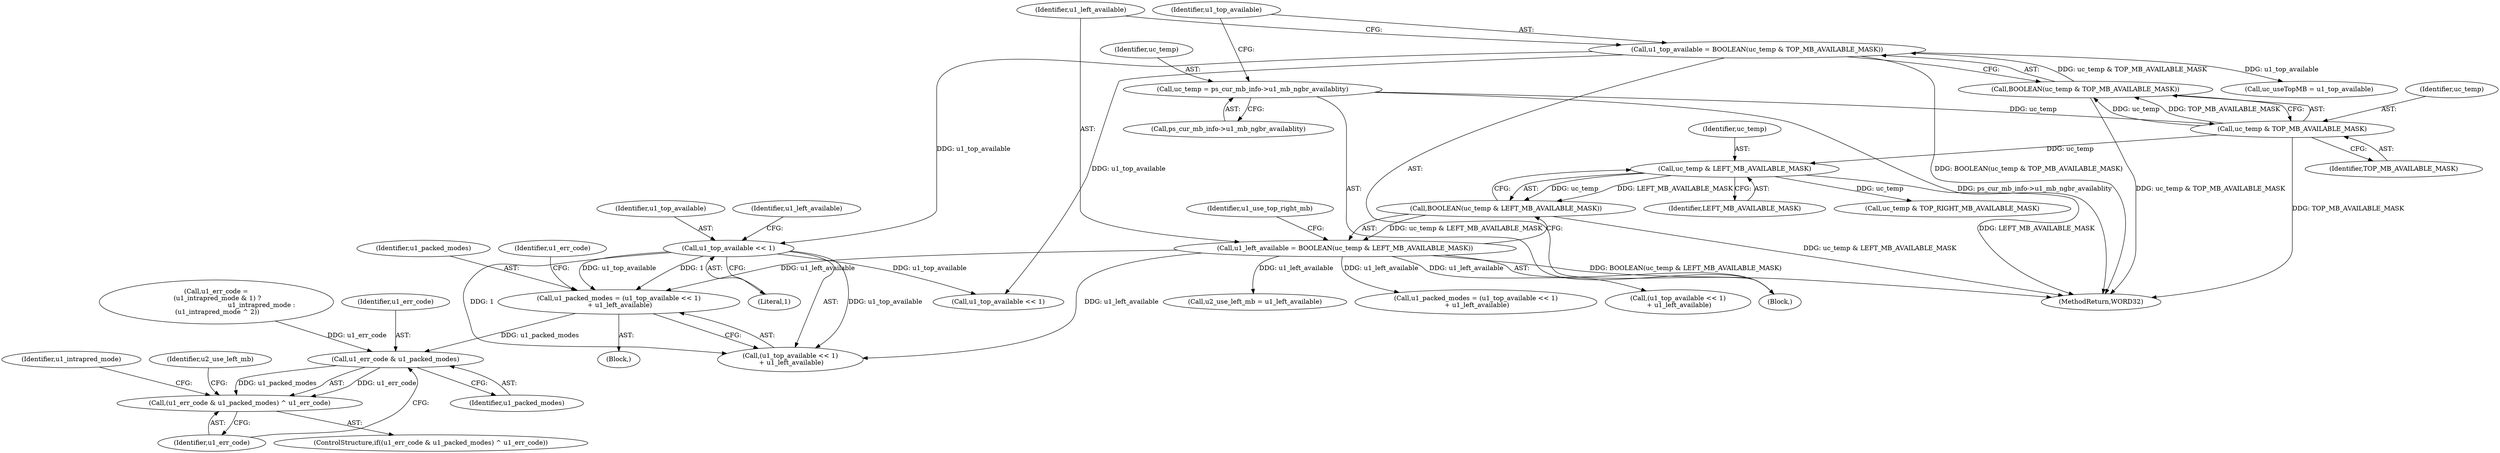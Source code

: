 digraph "0_Android_a583270e1c96d307469c83dc42bd3c5f1b9ef63f@integer" {
"1000796" [label="(Call,u1_packed_modes = (u1_top_available << 1)\n + u1_left_available)"];
"1000799" [label="(Call,u1_top_available << 1)"];
"1000257" [label="(Call,u1_top_available = BOOLEAN(uc_temp & TOP_MB_AVAILABLE_MASK))"];
"1000259" [label="(Call,BOOLEAN(uc_temp & TOP_MB_AVAILABLE_MASK))"];
"1000260" [label="(Call,uc_temp & TOP_MB_AVAILABLE_MASK)"];
"1000251" [label="(Call,uc_temp = ps_cur_mb_info->u1_mb_ngbr_availablity)"];
"1000264" [label="(Call,u1_left_available = BOOLEAN(uc_temp & LEFT_MB_AVAILABLE_MASK))"];
"1000266" [label="(Call,BOOLEAN(uc_temp & LEFT_MB_AVAILABLE_MASK))"];
"1000267" [label="(Call,uc_temp & LEFT_MB_AVAILABLE_MASK)"];
"1000816" [label="(Call,u1_err_code & u1_packed_modes)"];
"1000815" [label="(Call,(u1_err_code & u1_packed_modes) ^ u1_err_code)"];
"1000268" [label="(Identifier,uc_temp)"];
"1000817" [label="(Identifier,u1_err_code)"];
"1000260" [label="(Call,uc_temp & TOP_MB_AVAILABLE_MASK)"];
"1000269" [label="(Identifier,LEFT_MB_AVAILABLE_MASK)"];
"1003254" [label="(MethodReturn,WORD32)"];
"1000797" [label="(Identifier,u1_packed_modes)"];
"1000818" [label="(Identifier,u1_packed_modes)"];
"1000274" [label="(Call,uc_temp & TOP_RIGHT_MB_AVAILABLE_MASK)"];
"1000822" [label="(Identifier,u1_intrapred_mode)"];
"1000261" [label="(Identifier,uc_temp)"];
"1000814" [label="(ControlStructure,if((u1_err_code & u1_packed_modes) ^ u1_err_code))"];
"1000832" [label="(Identifier,u2_use_left_mb)"];
"1000253" [label="(Call,ps_cur_mb_info->u1_mb_ngbr_availablity)"];
"1000794" [label="(Block,)"];
"1000815" [label="(Call,(u1_err_code & u1_packed_modes) ^ u1_err_code)"];
"1000798" [label="(Call,(u1_top_available << 1)\n + u1_left_available)"];
"1000804" [label="(Call,u1_err_code =\n (u1_intrapred_mode & 1) ?\n                                            u1_intrapred_mode :\n (u1_intrapred_mode ^ 2))"];
"1000819" [label="(Identifier,u1_err_code)"];
"1002638" [label="(Call,(u1_top_available << 1)\n + u1_left_available)"];
"1000257" [label="(Call,u1_top_available = BOOLEAN(uc_temp & TOP_MB_AVAILABLE_MASK))"];
"1000259" [label="(Call,BOOLEAN(uc_temp & TOP_MB_AVAILABLE_MASK))"];
"1000816" [label="(Call,u1_err_code & u1_packed_modes)"];
"1000799" [label="(Call,u1_top_available << 1)"];
"1000265" [label="(Identifier,u1_left_available)"];
"1000805" [label="(Identifier,u1_err_code)"];
"1000252" [label="(Identifier,uc_temp)"];
"1000262" [label="(Identifier,TOP_MB_AVAILABLE_MASK)"];
"1000267" [label="(Call,uc_temp & LEFT_MB_AVAILABLE_MASK)"];
"1002639" [label="(Call,u1_top_available << 1)"];
"1000243" [label="(Block,)"];
"1000285" [label="(Call,uc_useTopMB = u1_top_available)"];
"1000272" [label="(Identifier,u1_use_top_right_mb)"];
"1000289" [label="(Call,u2_use_left_mb = u1_left_available)"];
"1000802" [label="(Identifier,u1_left_available)"];
"1000264" [label="(Call,u1_left_available = BOOLEAN(uc_temp & LEFT_MB_AVAILABLE_MASK))"];
"1000258" [label="(Identifier,u1_top_available)"];
"1000801" [label="(Literal,1)"];
"1000266" [label="(Call,BOOLEAN(uc_temp & LEFT_MB_AVAILABLE_MASK))"];
"1002636" [label="(Call,u1_packed_modes = (u1_top_available << 1)\n + u1_left_available)"];
"1000251" [label="(Call,uc_temp = ps_cur_mb_info->u1_mb_ngbr_availablity)"];
"1000796" [label="(Call,u1_packed_modes = (u1_top_available << 1)\n + u1_left_available)"];
"1000800" [label="(Identifier,u1_top_available)"];
"1000796" -> "1000794"  [label="AST: "];
"1000796" -> "1000798"  [label="CFG: "];
"1000797" -> "1000796"  [label="AST: "];
"1000798" -> "1000796"  [label="AST: "];
"1000805" -> "1000796"  [label="CFG: "];
"1000799" -> "1000796"  [label="DDG: u1_top_available"];
"1000799" -> "1000796"  [label="DDG: 1"];
"1000264" -> "1000796"  [label="DDG: u1_left_available"];
"1000796" -> "1000816"  [label="DDG: u1_packed_modes"];
"1000799" -> "1000798"  [label="AST: "];
"1000799" -> "1000801"  [label="CFG: "];
"1000800" -> "1000799"  [label="AST: "];
"1000801" -> "1000799"  [label="AST: "];
"1000802" -> "1000799"  [label="CFG: "];
"1000799" -> "1000798"  [label="DDG: u1_top_available"];
"1000799" -> "1000798"  [label="DDG: 1"];
"1000257" -> "1000799"  [label="DDG: u1_top_available"];
"1000799" -> "1002639"  [label="DDG: u1_top_available"];
"1000257" -> "1000243"  [label="AST: "];
"1000257" -> "1000259"  [label="CFG: "];
"1000258" -> "1000257"  [label="AST: "];
"1000259" -> "1000257"  [label="AST: "];
"1000265" -> "1000257"  [label="CFG: "];
"1000257" -> "1003254"  [label="DDG: BOOLEAN(uc_temp & TOP_MB_AVAILABLE_MASK)"];
"1000259" -> "1000257"  [label="DDG: uc_temp & TOP_MB_AVAILABLE_MASK"];
"1000257" -> "1000285"  [label="DDG: u1_top_available"];
"1000257" -> "1002639"  [label="DDG: u1_top_available"];
"1000259" -> "1000260"  [label="CFG: "];
"1000260" -> "1000259"  [label="AST: "];
"1000259" -> "1003254"  [label="DDG: uc_temp & TOP_MB_AVAILABLE_MASK"];
"1000260" -> "1000259"  [label="DDG: uc_temp"];
"1000260" -> "1000259"  [label="DDG: TOP_MB_AVAILABLE_MASK"];
"1000260" -> "1000262"  [label="CFG: "];
"1000261" -> "1000260"  [label="AST: "];
"1000262" -> "1000260"  [label="AST: "];
"1000260" -> "1003254"  [label="DDG: TOP_MB_AVAILABLE_MASK"];
"1000251" -> "1000260"  [label="DDG: uc_temp"];
"1000260" -> "1000267"  [label="DDG: uc_temp"];
"1000251" -> "1000243"  [label="AST: "];
"1000251" -> "1000253"  [label="CFG: "];
"1000252" -> "1000251"  [label="AST: "];
"1000253" -> "1000251"  [label="AST: "];
"1000258" -> "1000251"  [label="CFG: "];
"1000251" -> "1003254"  [label="DDG: ps_cur_mb_info->u1_mb_ngbr_availablity"];
"1000264" -> "1000243"  [label="AST: "];
"1000264" -> "1000266"  [label="CFG: "];
"1000265" -> "1000264"  [label="AST: "];
"1000266" -> "1000264"  [label="AST: "];
"1000272" -> "1000264"  [label="CFG: "];
"1000264" -> "1003254"  [label="DDG: BOOLEAN(uc_temp & LEFT_MB_AVAILABLE_MASK)"];
"1000266" -> "1000264"  [label="DDG: uc_temp & LEFT_MB_AVAILABLE_MASK"];
"1000264" -> "1000289"  [label="DDG: u1_left_available"];
"1000264" -> "1000798"  [label="DDG: u1_left_available"];
"1000264" -> "1002636"  [label="DDG: u1_left_available"];
"1000264" -> "1002638"  [label="DDG: u1_left_available"];
"1000266" -> "1000267"  [label="CFG: "];
"1000267" -> "1000266"  [label="AST: "];
"1000266" -> "1003254"  [label="DDG: uc_temp & LEFT_MB_AVAILABLE_MASK"];
"1000267" -> "1000266"  [label="DDG: uc_temp"];
"1000267" -> "1000266"  [label="DDG: LEFT_MB_AVAILABLE_MASK"];
"1000267" -> "1000269"  [label="CFG: "];
"1000268" -> "1000267"  [label="AST: "];
"1000269" -> "1000267"  [label="AST: "];
"1000267" -> "1003254"  [label="DDG: LEFT_MB_AVAILABLE_MASK"];
"1000267" -> "1000274"  [label="DDG: uc_temp"];
"1000816" -> "1000815"  [label="AST: "];
"1000816" -> "1000818"  [label="CFG: "];
"1000817" -> "1000816"  [label="AST: "];
"1000818" -> "1000816"  [label="AST: "];
"1000819" -> "1000816"  [label="CFG: "];
"1000816" -> "1000815"  [label="DDG: u1_err_code"];
"1000816" -> "1000815"  [label="DDG: u1_packed_modes"];
"1000804" -> "1000816"  [label="DDG: u1_err_code"];
"1000815" -> "1000814"  [label="AST: "];
"1000815" -> "1000819"  [label="CFG: "];
"1000819" -> "1000815"  [label="AST: "];
"1000822" -> "1000815"  [label="CFG: "];
"1000832" -> "1000815"  [label="CFG: "];
}
